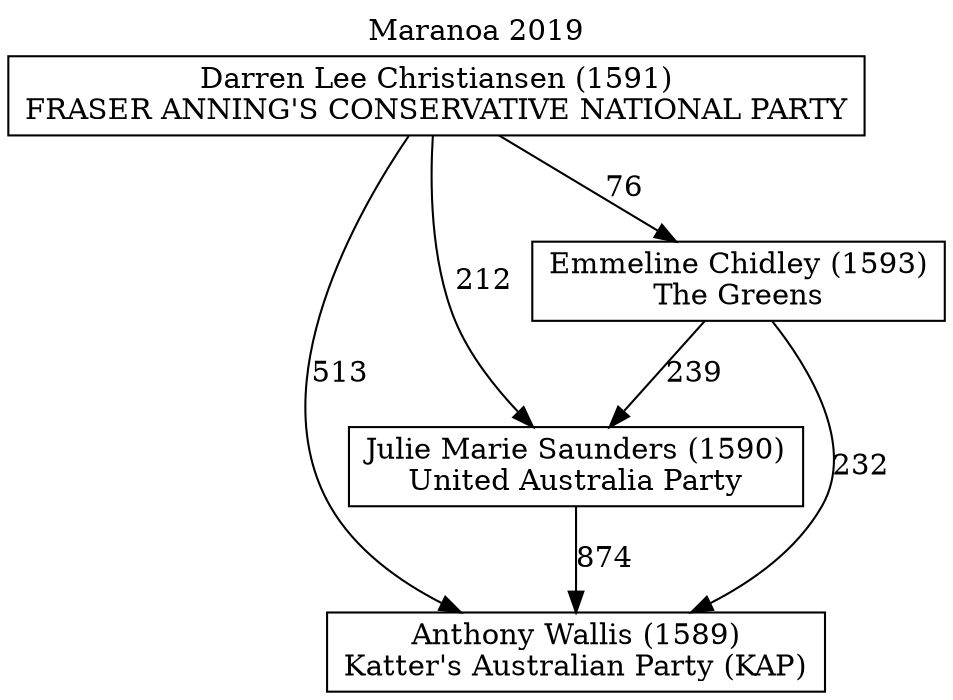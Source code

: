// House preference flow
digraph "Anthony Wallis (1589)_Maranoa_2019" {
	graph [label="Maranoa 2019" labelloc=t mclimit=10]
	node [shape=box]
	"Anthony Wallis (1589)" [label="Anthony Wallis (1589)
Katter's Australian Party (KAP)"]
	"Julie Marie Saunders (1590)" [label="Julie Marie Saunders (1590)
United Australia Party"]
	"Emmeline Chidley (1593)" [label="Emmeline Chidley (1593)
The Greens"]
	"Darren Lee Christiansen (1591)" [label="Darren Lee Christiansen (1591)
FRASER ANNING'S CONSERVATIVE NATIONAL PARTY"]
	"Julie Marie Saunders (1590)" -> "Anthony Wallis (1589)" [label=874]
	"Emmeline Chidley (1593)" -> "Julie Marie Saunders (1590)" [label=239]
	"Darren Lee Christiansen (1591)" -> "Emmeline Chidley (1593)" [label=76]
	"Emmeline Chidley (1593)" -> "Anthony Wallis (1589)" [label=232]
	"Darren Lee Christiansen (1591)" -> "Anthony Wallis (1589)" [label=513]
	"Darren Lee Christiansen (1591)" -> "Julie Marie Saunders (1590)" [label=212]
}
